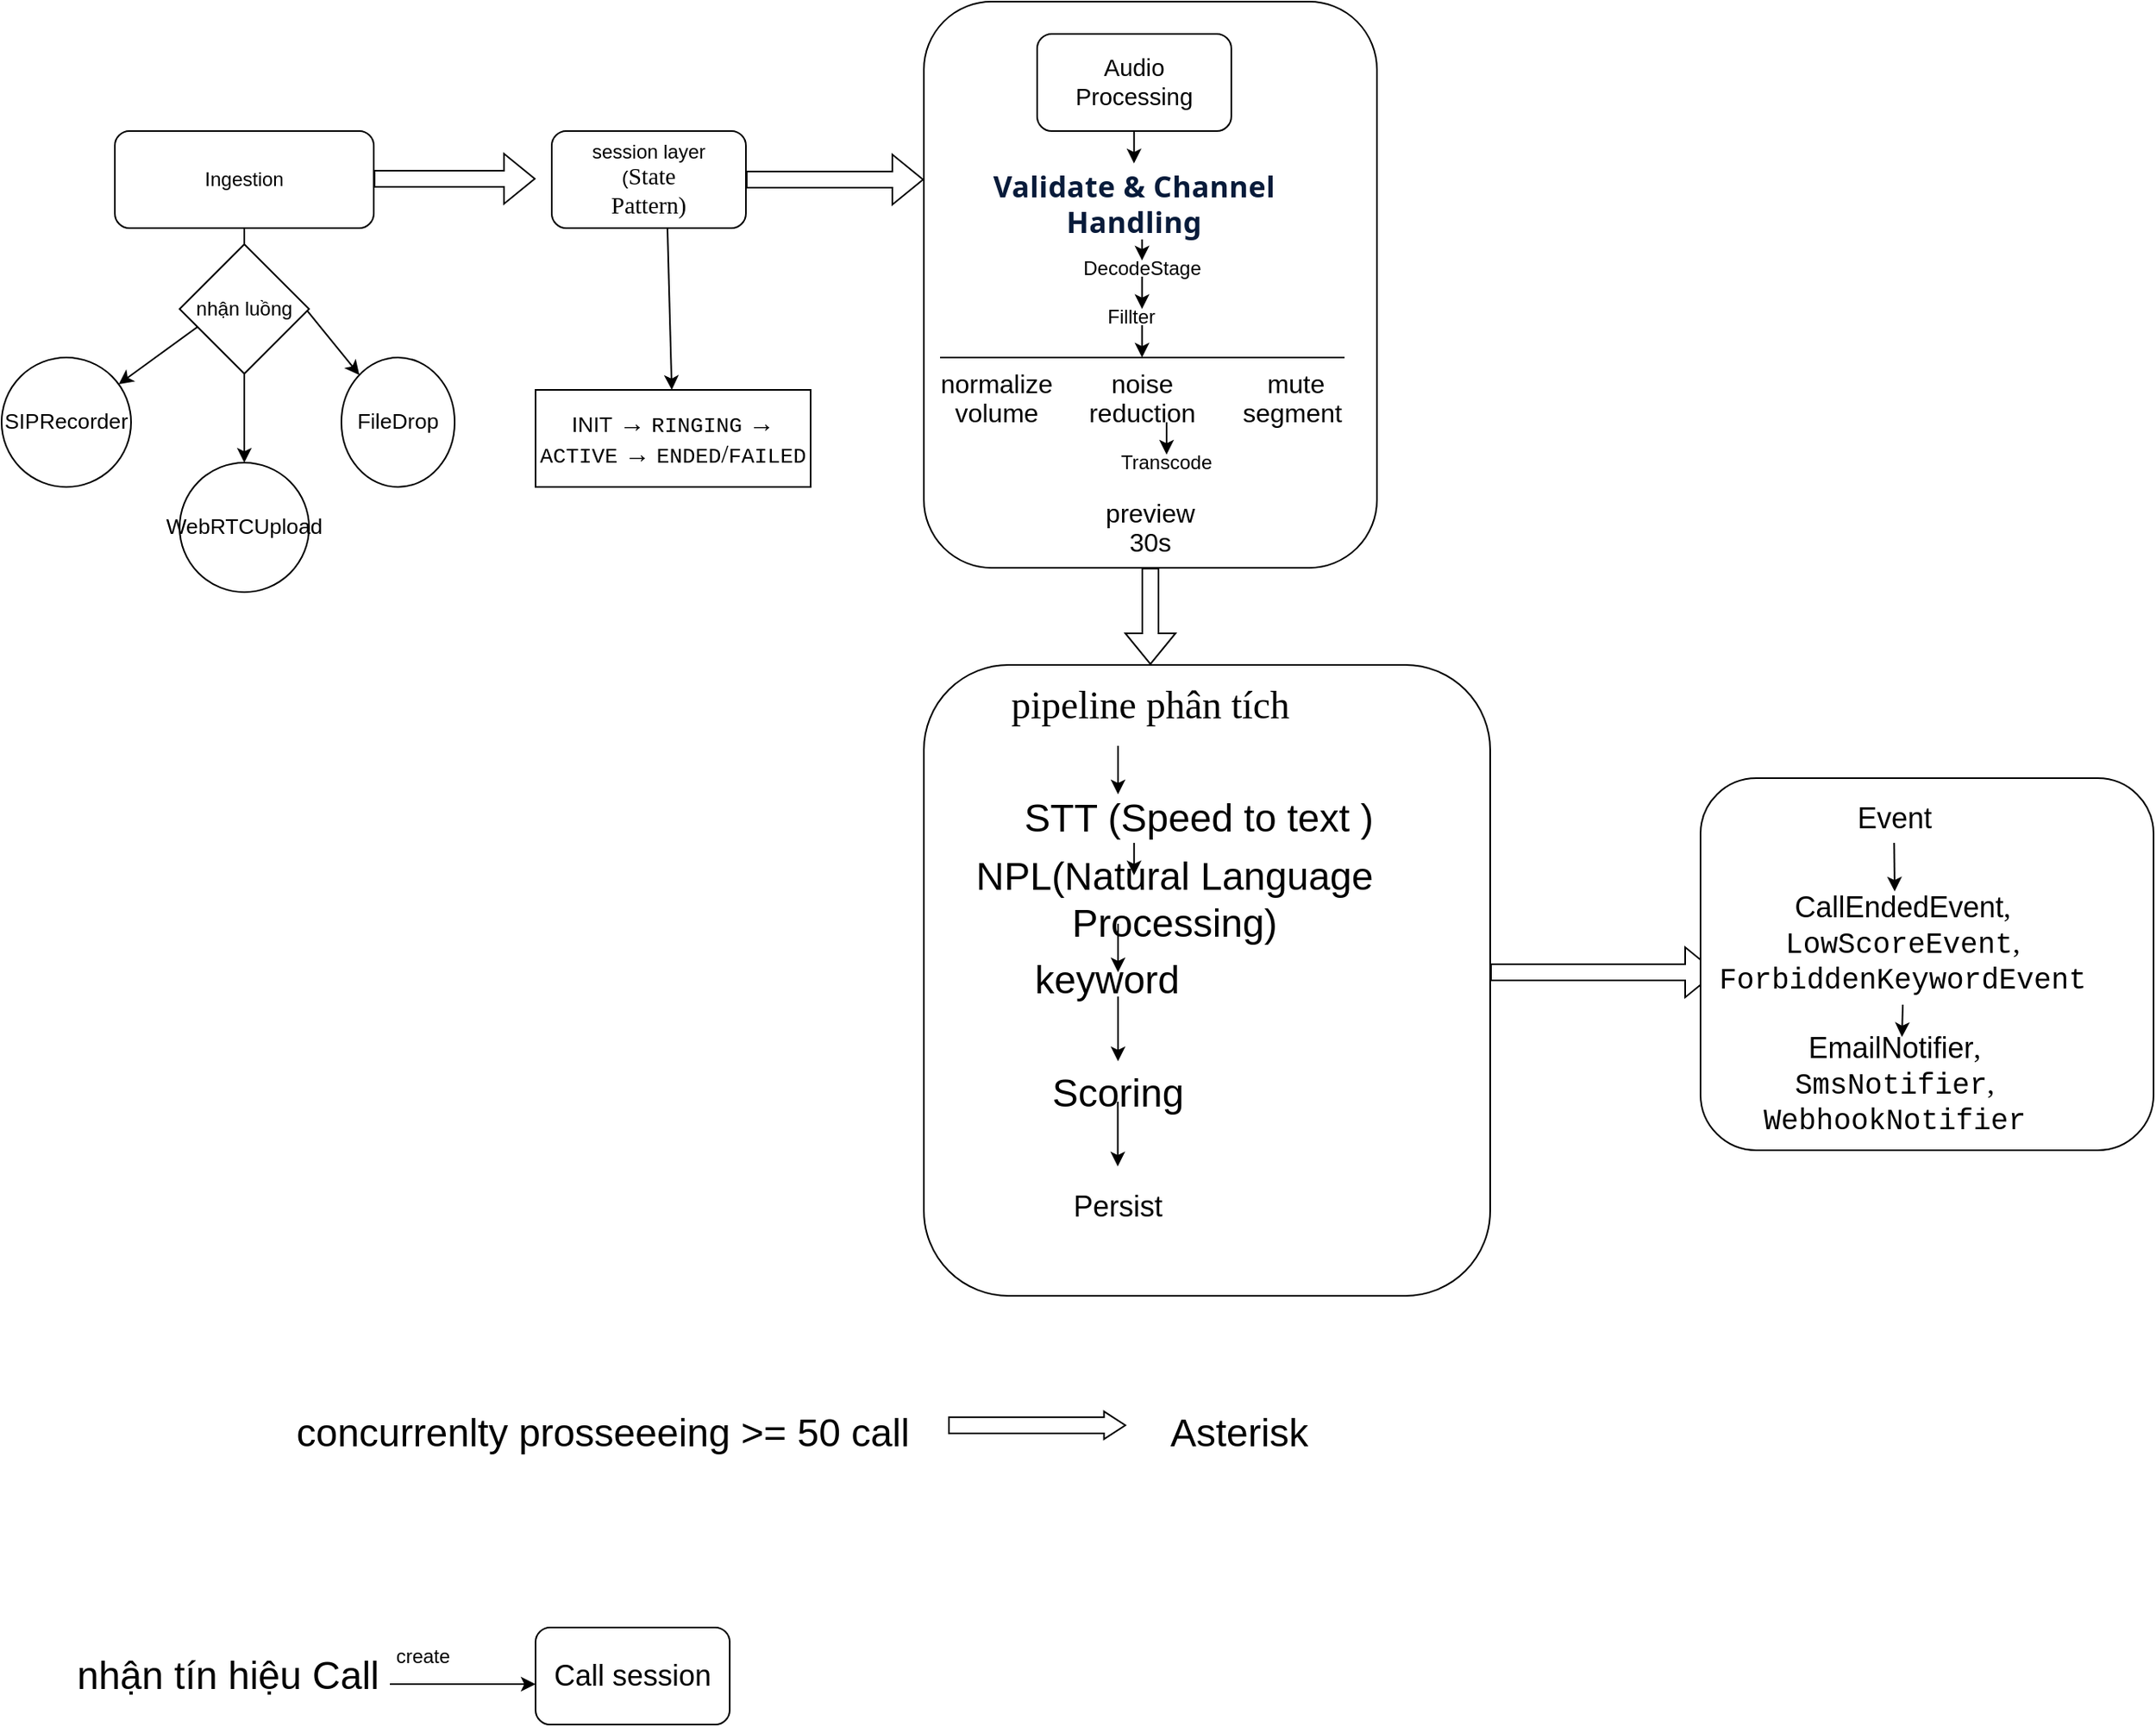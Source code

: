 <mxfile version="28.2.0">
  <diagram name="Trang-1" id="oZ52oYvjrc90oJdQxdDQ">
    <mxGraphModel dx="1333" dy="1728" grid="1" gridSize="10" guides="1" tooltips="1" connect="1" arrows="1" fold="1" page="1" pageScale="1" pageWidth="827" pageHeight="1169" math="0" shadow="0">
      <root>
        <mxCell id="0" />
        <mxCell id="1" parent="0" />
        <mxCell id="zGxczyXv4zAKZU_s1g3h-1" value="Ingestion" style="rounded=1;whiteSpace=wrap;html=1;" parent="1" vertex="1">
          <mxGeometry x="100" y="10" width="160" height="60" as="geometry" />
        </mxCell>
        <mxCell id="zGxczyXv4zAKZU_s1g3h-2" value="" style="shape=flexArrow;endArrow=classic;html=1;rounded=0;" parent="1" edge="1">
          <mxGeometry width="50" height="50" relative="1" as="geometry">
            <mxPoint x="260" y="39.5" as="sourcePoint" />
            <mxPoint x="360" y="39.5" as="targetPoint" />
          </mxGeometry>
        </mxCell>
        <mxCell id="zGxczyXv4zAKZU_s1g3h-3" value="session layer&lt;div&gt;(&lt;span style=&quot;font-family: Cambria, serif; font-size: 11pt; background-color: transparent; color: light-dark(rgb(0, 0, 0), rgb(255, 255, 255));&quot;&gt;State&lt;br/&gt;Pattern)&lt;/span&gt;&lt;/div&gt;" style="rounded=1;whiteSpace=wrap;html=1;" parent="1" vertex="1">
          <mxGeometry x="370" y="10" width="120" height="60" as="geometry" />
        </mxCell>
        <mxCell id="zGxczyXv4zAKZU_s1g3h-4" value="&lt;span style=&quot;font-size:10.0pt;line-height:107%;&lt;br/&gt;font-family:&amp;quot;Courier New&amp;quot;;mso-fareast-font-family:&amp;quot;Times New Roman&amp;quot;;mso-ansi-language:&lt;br/&gt;EN-US;mso-fareast-language:EN-US;mso-bidi-language:AR-SA&quot;&gt;SIPRecorder&lt;/span&gt;" style="ellipse;whiteSpace=wrap;html=1;" parent="1" vertex="1">
          <mxGeometry x="30" y="150" width="80" height="80" as="geometry" />
        </mxCell>
        <mxCell id="zGxczyXv4zAKZU_s1g3h-5" value="&lt;span style=&quot;font-size:10.0pt;line-height:107%;&lt;br/&gt;font-family:&amp;quot;Courier New&amp;quot;;mso-fareast-font-family:&amp;quot;Times New Roman&amp;quot;;mso-ansi-language:&lt;br/&gt;EN-US;mso-fareast-language:EN-US;mso-bidi-language:AR-SA&quot;&gt;WebRTCUpload&lt;/span&gt;" style="ellipse;whiteSpace=wrap;html=1;" parent="1" vertex="1">
          <mxGeometry x="140" y="215" width="80" height="80" as="geometry" />
        </mxCell>
        <mxCell id="zGxczyXv4zAKZU_s1g3h-6" value="&lt;span style=&quot;font-size:10.0pt;line-height:107%;&lt;br/&gt;font-family:&amp;quot;Courier New&amp;quot;;mso-fareast-font-family:&amp;quot;Times New Roman&amp;quot;;mso-ansi-language:&lt;br/&gt;EN-US;mso-fareast-language:EN-US;mso-bidi-language:AR-SA&quot;&gt;FileDrop&lt;/span&gt;" style="ellipse;whiteSpace=wrap;html=1;" parent="1" vertex="1">
          <mxGeometry x="240" y="150" width="70" height="80" as="geometry" />
        </mxCell>
        <mxCell id="zGxczyXv4zAKZU_s1g3h-7" value="" style="endArrow=classic;html=1;rounded=0;exitX=0.925;exitY=0.438;exitDx=0;exitDy=0;exitPerimeter=0;" parent="1" source="zGxczyXv4zAKZU_s1g3h-11" target="zGxczyXv4zAKZU_s1g3h-6" edge="1">
          <mxGeometry width="50" height="50" relative="1" as="geometry">
            <mxPoint x="210" y="110" as="sourcePoint" />
            <mxPoint x="260" y="60" as="targetPoint" />
          </mxGeometry>
        </mxCell>
        <mxCell id="zGxczyXv4zAKZU_s1g3h-9" value="" style="endArrow=classic;html=1;rounded=0;exitX=0.5;exitY=1;exitDx=0;exitDy=0;entryX=0.5;entryY=0;entryDx=0;entryDy=0;" parent="1" target="zGxczyXv4zAKZU_s1g3h-5" edge="1">
          <mxGeometry width="50" height="50" relative="1" as="geometry">
            <mxPoint x="180" y="70" as="sourcePoint" />
            <mxPoint x="160" y="190" as="targetPoint" />
          </mxGeometry>
        </mxCell>
        <mxCell id="zGxczyXv4zAKZU_s1g3h-10" value="" style="endArrow=classic;html=1;rounded=0;" parent="1" target="zGxczyXv4zAKZU_s1g3h-4" edge="1">
          <mxGeometry width="50" height="50" relative="1" as="geometry">
            <mxPoint x="180" y="110" as="sourcePoint" />
            <mxPoint x="160" y="110" as="targetPoint" />
          </mxGeometry>
        </mxCell>
        <mxCell id="zGxczyXv4zAKZU_s1g3h-11" value="nhận luồng" style="rhombus;whiteSpace=wrap;html=1;" parent="1" vertex="1">
          <mxGeometry x="140" y="80" width="80" height="80" as="geometry" />
        </mxCell>
        <mxCell id="zGxczyXv4zAKZU_s1g3h-12" value="" style="shape=flexArrow;endArrow=classic;html=1;rounded=0;exitX=1;exitY=0.5;exitDx=0;exitDy=0;" parent="1" source="zGxczyXv4zAKZU_s1g3h-3" edge="1">
          <mxGeometry width="50" height="50" relative="1" as="geometry">
            <mxPoint x="530" y="80" as="sourcePoint" />
            <mxPoint x="600" y="40" as="targetPoint" />
          </mxGeometry>
        </mxCell>
        <mxCell id="zGxczyXv4zAKZU_s1g3h-13" value="" style="rounded=1;whiteSpace=wrap;html=1;" parent="1" vertex="1">
          <mxGeometry x="600" y="-70" width="280" height="350" as="geometry" />
        </mxCell>
        <mxCell id="zGxczyXv4zAKZU_s1g3h-15" value="&lt;span style=&quot;font-size: 14.667px;&quot;&gt;Audio&lt;/span&gt;&lt;br style=&quot;font-size: 14.667px;&quot;&gt;&lt;span style=&quot;font-size: 14.667px;&quot;&gt;Processing&lt;/span&gt;" style="rounded=1;whiteSpace=wrap;html=1;" parent="1" vertex="1">
          <mxGeometry x="670" y="-50" width="120" height="60" as="geometry" />
        </mxCell>
        <mxCell id="zGxczyXv4zAKZU_s1g3h-18" value="DecodeStage" style="text;html=1;align=center;verticalAlign=middle;whiteSpace=wrap;rounded=0;" parent="1" vertex="1">
          <mxGeometry x="705" y="80" width="60" height="30" as="geometry" />
        </mxCell>
        <mxCell id="zGxczyXv4zAKZU_s1g3h-19" value="" style="endArrow=classic;html=1;rounded=0;" parent="1" edge="1">
          <mxGeometry width="50" height="50" relative="1" as="geometry">
            <mxPoint x="734.83" y="70" as="sourcePoint" />
            <mxPoint x="734.83" y="90" as="targetPoint" />
          </mxGeometry>
        </mxCell>
        <mxCell id="zGxczyXv4zAKZU_s1g3h-20" value="Fillter&amp;nbsp;" style="text;html=1;align=center;verticalAlign=middle;whiteSpace=wrap;rounded=0;" parent="1" vertex="1">
          <mxGeometry x="700" y="110" width="60" height="30" as="geometry" />
        </mxCell>
        <mxCell id="zGxczyXv4zAKZU_s1g3h-21" value="" style="endArrow=classic;html=1;rounded=0;" parent="1" edge="1">
          <mxGeometry width="50" height="50" relative="1" as="geometry">
            <mxPoint x="734.83" y="100" as="sourcePoint" />
            <mxPoint x="734.83" y="120" as="targetPoint" />
          </mxGeometry>
        </mxCell>
        <mxCell id="zGxczyXv4zAKZU_s1g3h-22" value="&lt;span style=&quot;font-size:12.0pt;line-height:107%;&lt;br/&gt;font-family:&amp;quot;Times New Roman&amp;quot;,serif;mso-fareast-font-family:&amp;quot;Times New Roman&amp;quot;;&lt;br/&gt;mso-ansi-language:EN-US;mso-fareast-language:EN-US;mso-bidi-language:AR-SA&quot;&gt;normalize&lt;br/&gt;volume&lt;/span&gt;" style="text;html=1;align=center;verticalAlign=middle;whiteSpace=wrap;rounded=0;" parent="1" vertex="1">
          <mxGeometry x="615" y="160" width="60" height="30" as="geometry" />
        </mxCell>
        <mxCell id="zGxczyXv4zAKZU_s1g3h-23" value="&lt;span style=&quot;font-size:12.0pt;line-height:107%;&lt;br/&gt;font-family:&amp;quot;Times New Roman&amp;quot;,serif;mso-fareast-font-family:&amp;quot;Times New Roman&amp;quot;;&lt;br/&gt;mso-ansi-language:EN-US;mso-fareast-language:EN-US;mso-bidi-language:AR-SA&quot;&gt;noise reduction&lt;/span&gt;" style="text;html=1;align=center;verticalAlign=middle;whiteSpace=wrap;rounded=0;" parent="1" vertex="1">
          <mxGeometry x="705" y="160" width="60" height="30" as="geometry" />
        </mxCell>
        <mxCell id="zGxczyXv4zAKZU_s1g3h-24" value="&lt;span style=&quot;font-size:12.0pt;line-height:107%;&lt;br/&gt;font-family:&amp;quot;Times New Roman&amp;quot;,serif;mso-fareast-font-family:&amp;quot;Times New Roman&amp;quot;;&lt;br/&gt;mso-ansi-language:EN-US;mso-fareast-language:EN-US;mso-bidi-language:AR-SA&quot;&gt;mute&lt;br/&gt;segment&amp;nbsp;&lt;/span&gt;" style="text;html=1;align=center;verticalAlign=middle;whiteSpace=wrap;rounded=0;" parent="1" vertex="1">
          <mxGeometry x="800" y="160" width="60" height="30" as="geometry" />
        </mxCell>
        <mxCell id="zGxczyXv4zAKZU_s1g3h-25" value="" style="endArrow=classic;html=1;rounded=0;" parent="1" edge="1">
          <mxGeometry width="50" height="50" relative="1" as="geometry">
            <mxPoint x="734.83" y="130" as="sourcePoint" />
            <mxPoint x="734.83" y="150" as="targetPoint" />
          </mxGeometry>
        </mxCell>
        <mxCell id="zGxczyXv4zAKZU_s1g3h-27" value="" style="endArrow=none;html=1;rounded=0;" parent="1" edge="1">
          <mxGeometry width="50" height="50" relative="1" as="geometry">
            <mxPoint x="610" y="150" as="sourcePoint" />
            <mxPoint x="860" y="150" as="targetPoint" />
          </mxGeometry>
        </mxCell>
        <mxCell id="zGxczyXv4zAKZU_s1g3h-29" value="" style="endArrow=classic;html=1;rounded=0;" parent="1" edge="1">
          <mxGeometry width="50" height="50" relative="1" as="geometry">
            <mxPoint x="750" y="190" as="sourcePoint" />
            <mxPoint x="750" y="210" as="targetPoint" />
          </mxGeometry>
        </mxCell>
        <mxCell id="zGxczyXv4zAKZU_s1g3h-30" value="Transcode" style="text;html=1;align=center;verticalAlign=middle;whiteSpace=wrap;rounded=0;" parent="1" vertex="1">
          <mxGeometry x="720" y="200" width="60" height="30" as="geometry" />
        </mxCell>
        <mxCell id="zGxczyXv4zAKZU_s1g3h-32" value="&lt;span style=&quot;font-size: 12pt; line-height: 107%;&quot;&gt;preview&lt;br&gt;30s&lt;/span&gt;" style="text;html=1;align=center;verticalAlign=middle;whiteSpace=wrap;rounded=0;" parent="1" vertex="1">
          <mxGeometry x="710" y="240" width="60" height="30" as="geometry" />
        </mxCell>
        <mxCell id="zGxczyXv4zAKZU_s1g3h-33" value="" style="shape=flexArrow;endArrow=classic;html=1;rounded=0;exitX=0.5;exitY=1;exitDx=0;exitDy=0;" parent="1" source="zGxczyXv4zAKZU_s1g3h-13" edge="1">
          <mxGeometry width="50" height="50" relative="1" as="geometry">
            <mxPoint x="700" y="370" as="sourcePoint" />
            <mxPoint x="740" y="340" as="targetPoint" />
          </mxGeometry>
        </mxCell>
        <mxCell id="zGxczyXv4zAKZU_s1g3h-34" value="" style="rounded=1;whiteSpace=wrap;html=1;" parent="1" vertex="1">
          <mxGeometry x="600" y="340" width="350" height="390" as="geometry" />
        </mxCell>
        <mxCell id="zGxczyXv4zAKZU_s1g3h-35" value="&lt;div&gt;&lt;font style=&quot;font-size: 24px;&quot; face=&quot;Times New Roman, serif&quot;&gt;pipeline phân tích&lt;/font&gt;&lt;/div&gt;" style="text;html=1;align=center;verticalAlign=middle;whiteSpace=wrap;rounded=0;" parent="1" vertex="1">
          <mxGeometry x="650" y="340" width="180" height="50" as="geometry" />
        </mxCell>
        <mxCell id="zGxczyXv4zAKZU_s1g3h-36" value="" style="endArrow=classic;html=1;rounded=0;" parent="1" edge="1">
          <mxGeometry width="50" height="50" relative="1" as="geometry">
            <mxPoint x="720" y="390" as="sourcePoint" />
            <mxPoint x="720" y="420" as="targetPoint" />
          </mxGeometry>
        </mxCell>
        <mxCell id="zGxczyXv4zAKZU_s1g3h-37" value="&lt;font style=&quot;font-size: 24px;&quot;&gt;STT (Speed to text )&lt;/font&gt;" style="text;html=1;align=center;verticalAlign=middle;whiteSpace=wrap;rounded=0;" parent="1" vertex="1">
          <mxGeometry x="660" y="420" width="220" height="30" as="geometry" />
        </mxCell>
        <mxCell id="zGxczyXv4zAKZU_s1g3h-38" value="" style="endArrow=classic;html=1;rounded=0;" parent="1" edge="1">
          <mxGeometry width="50" height="50" relative="1" as="geometry">
            <mxPoint x="729.89" y="450" as="sourcePoint" />
            <mxPoint x="729.89" y="470" as="targetPoint" />
          </mxGeometry>
        </mxCell>
        <mxCell id="zGxczyXv4zAKZU_s1g3h-39" value="&lt;font style=&quot;font-size: 24px;&quot;&gt;NPL(Natural Language Processing)&lt;/font&gt;" style="text;html=1;align=center;verticalAlign=middle;whiteSpace=wrap;rounded=0;" parent="1" vertex="1">
          <mxGeometry x="580" y="470" width="350" height="30" as="geometry" />
        </mxCell>
        <mxCell id="zGxczyXv4zAKZU_s1g3h-41" value="" style="endArrow=classic;html=1;rounded=0;" parent="1" edge="1">
          <mxGeometry width="50" height="50" relative="1" as="geometry">
            <mxPoint x="720" y="500" as="sourcePoint" />
            <mxPoint x="720" y="530" as="targetPoint" />
          </mxGeometry>
        </mxCell>
        <mxCell id="zGxczyXv4zAKZU_s1g3h-42" value="&lt;font style=&quot;font-size: 24px;&quot;&gt;keyword&amp;nbsp;&amp;nbsp;&lt;/font&gt;" style="text;html=1;align=center;verticalAlign=middle;whiteSpace=wrap;rounded=0;" parent="1" vertex="1">
          <mxGeometry x="690" y="520" width="60" height="30" as="geometry" />
        </mxCell>
        <mxCell id="zGxczyXv4zAKZU_s1g3h-43" value="" style="endArrow=classic;html=1;rounded=0;" parent="1" edge="1">
          <mxGeometry width="50" height="50" relative="1" as="geometry">
            <mxPoint x="720" y="545" as="sourcePoint" />
            <mxPoint x="720" y="585" as="targetPoint" />
          </mxGeometry>
        </mxCell>
        <mxCell id="zGxczyXv4zAKZU_s1g3h-44" value="&lt;font style=&quot;font-size: 24px;&quot;&gt;Scoring&lt;/font&gt;" style="text;html=1;align=center;verticalAlign=middle;whiteSpace=wrap;rounded=0;" parent="1" vertex="1">
          <mxGeometry x="690" y="590" width="60" height="30" as="geometry" />
        </mxCell>
        <mxCell id="zGxczyXv4zAKZU_s1g3h-45" value="" style="endArrow=classic;html=1;rounded=0;" parent="1" edge="1">
          <mxGeometry width="50" height="50" relative="1" as="geometry">
            <mxPoint x="719.83" y="610" as="sourcePoint" />
            <mxPoint x="719.83" y="650" as="targetPoint" />
          </mxGeometry>
        </mxCell>
        <mxCell id="zGxczyXv4zAKZU_s1g3h-46" value="&lt;font style=&quot;font-size: 18px;&quot;&gt;Persist&lt;/font&gt;" style="text;html=1;align=center;verticalAlign=middle;whiteSpace=wrap;rounded=0;" parent="1" vertex="1">
          <mxGeometry x="690" y="660" width="60" height="30" as="geometry" />
        </mxCell>
        <mxCell id="XSoXdX0b8qnvbSrApE6H-1" value="" style="shape=flexArrow;endArrow=classic;html=1;rounded=0;" edge="1" parent="1">
          <mxGeometry width="50" height="50" relative="1" as="geometry">
            <mxPoint x="950" y="530" as="sourcePoint" />
            <mxPoint x="1090" y="530" as="targetPoint" />
          </mxGeometry>
        </mxCell>
        <mxCell id="XSoXdX0b8qnvbSrApE6H-2" value="" style="rounded=1;whiteSpace=wrap;html=1;" vertex="1" parent="1">
          <mxGeometry x="1080" y="410" width="280" height="230" as="geometry" />
        </mxCell>
        <mxCell id="XSoXdX0b8qnvbSrApE6H-4" value="&lt;font style=&quot;font-size: 18px;&quot;&gt;Event&lt;/font&gt;" style="text;html=1;align=center;verticalAlign=middle;whiteSpace=wrap;rounded=0;" vertex="1" parent="1">
          <mxGeometry x="1165" y="420" width="70" height="30" as="geometry" />
        </mxCell>
        <mxCell id="XSoXdX0b8qnvbSrApE6H-5" value="" style="endArrow=classic;html=1;rounded=0;" edge="1" parent="1">
          <mxGeometry width="50" height="50" relative="1" as="geometry">
            <mxPoint x="1199.66" y="450" as="sourcePoint" />
            <mxPoint x="1200" y="480" as="targetPoint" />
          </mxGeometry>
        </mxCell>
        <mxCell id="XSoXdX0b8qnvbSrApE6H-6" value="&lt;br&gt;&lt;font style=&quot;font-size: 18px;&quot;&gt;&lt;span style=&quot;line-height: 107%;&quot;&gt;CallEndedEvent&lt;/span&gt;&lt;span style=&quot;line-height: 107%; font-family: &amp;quot;Times New Roman&amp;quot;, serif;&quot;&gt;, &lt;/span&gt;&lt;span style=&quot;font-family: &amp;quot;Courier New&amp;quot;;&quot;&gt;LowScoreEvent&lt;/span&gt;&lt;span style=&quot;line-height: 107%; font-family: &amp;quot;Times New Roman&amp;quot;, serif;&quot;&gt;, &lt;/span&gt;&lt;span style=&quot;font-family: &amp;quot;Courier New&amp;quot;;&quot;&gt;ForbiddenKeywordEvent&lt;/span&gt;&lt;br&gt;&lt;/font&gt;&lt;br&gt;&lt;div&gt;&lt;br/&gt;&lt;/div&gt;" style="text;html=1;align=center;verticalAlign=middle;whiteSpace=wrap;rounded=0;" vertex="1" parent="1">
          <mxGeometry x="1120" y="500" width="170" height="40" as="geometry" />
        </mxCell>
        <mxCell id="XSoXdX0b8qnvbSrApE6H-7" value="" style="endArrow=classic;html=1;rounded=0;" edge="1" parent="1">
          <mxGeometry width="50" height="50" relative="1" as="geometry">
            <mxPoint x="1205" y="550" as="sourcePoint" />
            <mxPoint x="1204.5" y="570" as="targetPoint" />
          </mxGeometry>
        </mxCell>
        <mxCell id="XSoXdX0b8qnvbSrApE6H-8" value="&lt;font style=&quot;font-size: 18px;&quot;&gt;&lt;span style=&quot;line-height: 107%;&quot;&gt;EmailNotifier&lt;/span&gt;&lt;span style=&quot;line-height: 107%; font-family: &amp;quot;Times New Roman&amp;quot;, serif;&quot;&gt;, &lt;/span&gt;&lt;span style=&quot;font-family: &amp;quot;Courier New&amp;quot;;&quot;&gt;SmsNotifier&lt;/span&gt;&lt;span style=&quot;line-height: 107%; font-family: &amp;quot;Times New Roman&amp;quot;, serif;&quot;&gt;, &lt;/span&gt;&lt;span style=&quot;font-family: &amp;quot;Courier New&amp;quot;;&quot;&gt;WebhookNotifier&lt;/span&gt;&lt;/font&gt;" style="text;html=1;align=center;verticalAlign=middle;whiteSpace=wrap;rounded=0;" vertex="1" parent="1">
          <mxGeometry x="1100" y="585" width="200" height="30" as="geometry" />
        </mxCell>
        <mxCell id="XSoXdX0b8qnvbSrApE6H-9" value="&lt;span style=&quot;font-size:10.0pt;line-height:107%;&lt;br/&gt;font-family:&amp;quot;Courier New&amp;quot;;mso-fareast-font-family:&amp;quot;Times New Roman&amp;quot;;mso-ansi-language:&lt;br/&gt;EN-US;mso-fareast-language:EN-US;mso-bidi-language:AR-SA&quot;&gt;INIT&lt;/span&gt;&lt;span style=&quot;font-size:12.0pt;line-height:107%;font-family:&amp;quot;Times New Roman&amp;quot;,serif;&lt;br/&gt;mso-fareast-font-family:&amp;quot;Times New Roman&amp;quot;;mso-ansi-language:EN-US;mso-fareast-language:&lt;br/&gt;EN-US;mso-bidi-language:AR-SA&quot;&gt; → &lt;/span&gt;&lt;span style=&quot;font-size:10.0pt;&lt;br/&gt;line-height:107%;font-family:&amp;quot;Courier New&amp;quot;;mso-fareast-font-family:&amp;quot;Times New Roman&amp;quot;;&lt;br/&gt;mso-ansi-language:EN-US;mso-fareast-language:EN-US;mso-bidi-language:AR-SA&quot;&gt;RINGING&lt;/span&gt;&lt;span style=&quot;font-size:12.0pt;line-height:107%;font-family:&amp;quot;Times New Roman&amp;quot;,serif;&lt;br/&gt;mso-fareast-font-family:&amp;quot;Times New Roman&amp;quot;;mso-ansi-language:EN-US;mso-fareast-language:&lt;br/&gt;EN-US;mso-bidi-language:AR-SA&quot;&gt; → &lt;/span&gt;&lt;span style=&quot;font-size:10.0pt;&lt;br/&gt;line-height:107%;font-family:&amp;quot;Courier New&amp;quot;;mso-fareast-font-family:&amp;quot;Times New Roman&amp;quot;;&lt;br/&gt;mso-ansi-language:EN-US;mso-fareast-language:EN-US;mso-bidi-language:AR-SA&quot;&gt;ACTIVE&lt;/span&gt;&lt;span style=&quot;font-size:12.0pt;line-height:107%;font-family:&amp;quot;Times New Roman&amp;quot;,serif;&lt;br/&gt;mso-fareast-font-family:&amp;quot;Times New Roman&amp;quot;;mso-ansi-language:EN-US;mso-fareast-language:&lt;br/&gt;EN-US;mso-bidi-language:AR-SA&quot;&gt; → &lt;/span&gt;&lt;span style=&quot;font-size:10.0pt;&lt;br/&gt;line-height:107%;font-family:&amp;quot;Courier New&amp;quot;;mso-fareast-font-family:&amp;quot;Times New Roman&amp;quot;;&lt;br/&gt;mso-ansi-language:EN-US;mso-fareast-language:EN-US;mso-bidi-language:AR-SA&quot;&gt;ENDED&lt;/span&gt;&lt;span style=&quot;font-size:12.0pt;line-height:107%;font-family:&amp;quot;Times New Roman&amp;quot;,serif;&lt;br/&gt;mso-fareast-font-family:&amp;quot;Times New Roman&amp;quot;;mso-ansi-language:EN-US;mso-fareast-language:&lt;br/&gt;EN-US;mso-bidi-language:AR-SA&quot;&gt;/&lt;/span&gt;&lt;span style=&quot;font-size:10.0pt;&lt;br/&gt;line-height:107%;font-family:&amp;quot;Courier New&amp;quot;;mso-fareast-font-family:&amp;quot;Times New Roman&amp;quot;;&lt;br/&gt;mso-ansi-language:EN-US;mso-fareast-language:EN-US;mso-bidi-language:AR-SA&quot;&gt;FAILED&lt;/span&gt;" style="rounded=0;whiteSpace=wrap;html=1;" vertex="1" parent="1">
          <mxGeometry x="360" y="170" width="170" height="60" as="geometry" />
        </mxCell>
        <mxCell id="XSoXdX0b8qnvbSrApE6H-10" value="" style="endArrow=classic;html=1;rounded=0;exitX=0.596;exitY=1.008;exitDx=0;exitDy=0;exitPerimeter=0;" edge="1" parent="1" source="zGxczyXv4zAKZU_s1g3h-3" target="XSoXdX0b8qnvbSrApE6H-9">
          <mxGeometry width="50" height="50" relative="1" as="geometry">
            <mxPoint x="390" y="140" as="sourcePoint" />
            <mxPoint x="440" y="90" as="targetPoint" />
          </mxGeometry>
        </mxCell>
        <mxCell id="XSoXdX0b8qnvbSrApE6H-11" value="&lt;font style=&quot;font-size: 24px;&quot;&gt;concurrenlty prosseeeing &amp;gt;= 50 call&amp;nbsp;&lt;/font&gt;" style="text;html=1;align=center;verticalAlign=middle;whiteSpace=wrap;rounded=0;" vertex="1" parent="1">
          <mxGeometry x="210" y="800" width="390" height="30" as="geometry" />
        </mxCell>
        <mxCell id="XSoXdX0b8qnvbSrApE6H-12" value="" style="shape=flexArrow;endArrow=classic;html=1;rounded=0;endWidth=6.154;endSize=4.062;" edge="1" parent="1">
          <mxGeometry width="50" height="50" relative="1" as="geometry">
            <mxPoint x="615" y="810" as="sourcePoint" />
            <mxPoint x="725" y="810" as="targetPoint" />
          </mxGeometry>
        </mxCell>
        <mxCell id="XSoXdX0b8qnvbSrApE6H-13" value="&lt;font style=&quot;font-size: 24px;&quot;&gt;Asterisk&lt;/font&gt;" style="text;html=1;align=center;verticalAlign=middle;whiteSpace=wrap;rounded=0;" vertex="1" parent="1">
          <mxGeometry x="765" y="800" width="60" height="30" as="geometry" />
        </mxCell>
        <mxCell id="XSoXdX0b8qnvbSrApE6H-14" value="&lt;span style=&quot;color: rgb(8, 27, 58); font-family: SegoeuiPc, &amp;quot;Segoe UI&amp;quot;, &amp;quot;San Francisco&amp;quot;, &amp;quot;Helvetica Neue&amp;quot;, Helvetica, &amp;quot;Lucida Grande&amp;quot;, Roboto, Ubuntu, Tahoma, &amp;quot;Microsoft Sans Serif&amp;quot;, Arial, sans-serif; letter-spacing: 0.2px; text-align: start; white-space-collapse: preserve; background-color: rgb(255, 255, 255);&quot;&gt;&lt;b style=&quot;&quot;&gt;&lt;font style=&quot;font-size: 18px;&quot;&gt;Validate &amp;amp; Channel Handling&lt;/font&gt;&lt;/b&gt;&lt;/span&gt;" style="text;html=1;align=center;verticalAlign=middle;whiteSpace=wrap;rounded=0;" vertex="1" parent="1">
          <mxGeometry x="640" y="40" width="180" height="30" as="geometry" />
        </mxCell>
        <mxCell id="XSoXdX0b8qnvbSrApE6H-15" value="" style="endArrow=classic;html=1;rounded=0;" edge="1" parent="1">
          <mxGeometry width="50" height="50" relative="1" as="geometry">
            <mxPoint x="729.88" y="10" as="sourcePoint" />
            <mxPoint x="729.88" y="30" as="targetPoint" />
          </mxGeometry>
        </mxCell>
        <mxCell id="XSoXdX0b8qnvbSrApE6H-17" value="&lt;span style=&quot;font-size: 24px;&quot;&gt;nhận tín hiệu Call&lt;/span&gt;" style="text;html=1;align=center;verticalAlign=middle;whiteSpace=wrap;rounded=0;" vertex="1" parent="1">
          <mxGeometry x="70" y="950" width="200" height="30" as="geometry" />
        </mxCell>
        <mxCell id="XSoXdX0b8qnvbSrApE6H-18" value="" style="endArrow=classic;html=1;rounded=0;" edge="1" parent="1">
          <mxGeometry width="50" height="50" relative="1" as="geometry">
            <mxPoint x="270" y="970" as="sourcePoint" />
            <mxPoint x="360" y="970" as="targetPoint" />
          </mxGeometry>
        </mxCell>
        <mxCell id="XSoXdX0b8qnvbSrApE6H-19" value="&lt;font style=&quot;font-size: 18px;&quot;&gt;Call session&lt;/font&gt;" style="rounded=1;whiteSpace=wrap;html=1;" vertex="1" parent="1">
          <mxGeometry x="360" y="935" width="120" height="60" as="geometry" />
        </mxCell>
        <mxCell id="XSoXdX0b8qnvbSrApE6H-20" value="create" style="text;html=1;align=center;verticalAlign=middle;resizable=0;points=[];autosize=1;strokeColor=none;fillColor=none;" vertex="1" parent="1">
          <mxGeometry x="260" y="938" width="60" height="30" as="geometry" />
        </mxCell>
      </root>
    </mxGraphModel>
  </diagram>
</mxfile>
